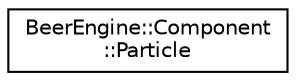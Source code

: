 digraph "Graphical Class Hierarchy"
{
  edge [fontname="Helvetica",fontsize="10",labelfontname="Helvetica",labelfontsize="10"];
  node [fontname="Helvetica",fontsize="10",shape=record];
  rankdir="LR";
  Node0 [label="BeerEngine::Component\l::Particle",height=0.2,width=0.4,color="black", fillcolor="white", style="filled",URL="$struct_beer_engine_1_1_component_1_1_particle.html"];
}
